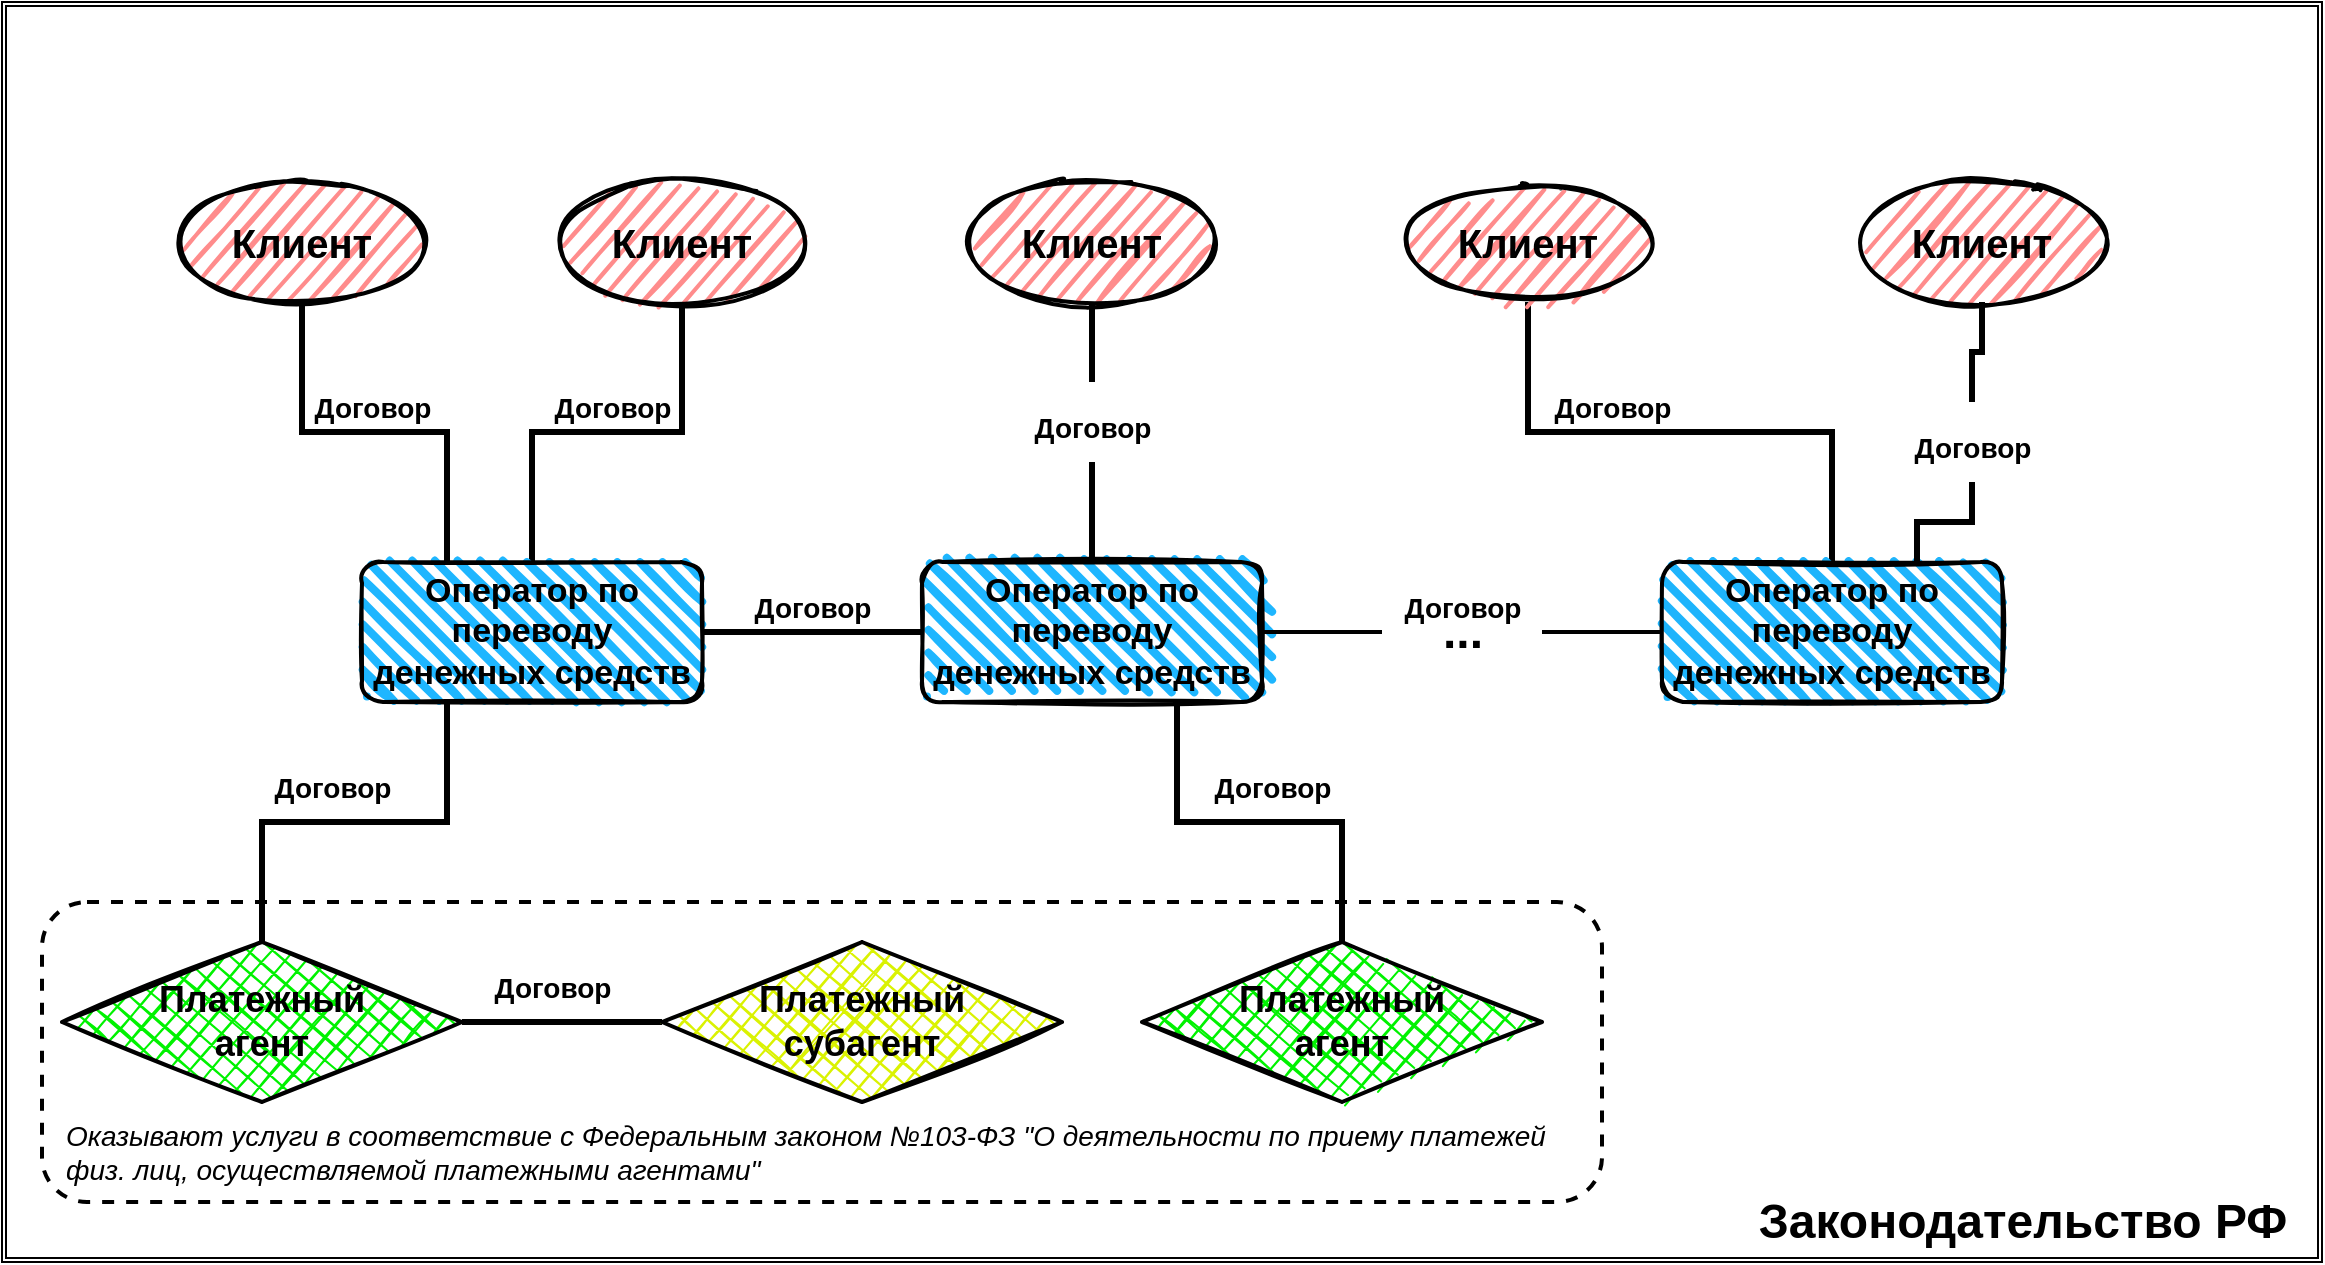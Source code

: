 <mxfile version="21.2.9" type="github">
  <diagram name="Page-1" id="4fc8d65c-f3f6-feb3-4d1c-02f59d9f9886">
    <mxGraphModel dx="2260" dy="1965" grid="1" gridSize="10" guides="1" tooltips="1" connect="1" arrows="1" fold="1" page="1" pageScale="1" pageWidth="826" pageHeight="1169" background="none" math="0" shadow="0">
      <root>
        <mxCell id="0" />
        <mxCell id="1" parent="0" />
        <mxCell id="pAVdd1VswmtV60KGcweD-265" value="" style="shape=ext;double=1;rounded=0;whiteSpace=wrap;html=1;" vertex="1" parent="1">
          <mxGeometry x="-350" y="-490" width="1160" height="630" as="geometry" />
        </mxCell>
        <mxCell id="pAVdd1VswmtV60KGcweD-269" style="edgeStyle=orthogonalEdgeStyle;rounded=0;orthogonalLoop=1;jettySize=auto;html=1;exitX=1;exitY=0.5;exitDx=0;exitDy=0;entryX=0;entryY=0.5;entryDx=0;entryDy=0;endArrow=none;endFill=0;strokeWidth=3;" edge="1" parent="1" source="pAVdd1VswmtV60KGcweD-264" target="pAVdd1VswmtV60KGcweD-267">
          <mxGeometry relative="1" as="geometry" />
        </mxCell>
        <mxCell id="pAVdd1VswmtV60KGcweD-281" style="edgeStyle=orthogonalEdgeStyle;rounded=0;orthogonalLoop=1;jettySize=auto;html=1;exitX=0.25;exitY=0;exitDx=0;exitDy=0;entryX=0.5;entryY=1;entryDx=0;entryDy=0;endArrow=none;endFill=0;strokeWidth=3;" edge="1" parent="1" source="pAVdd1VswmtV60KGcweD-264" target="pAVdd1VswmtV60KGcweD-276">
          <mxGeometry relative="1" as="geometry" />
        </mxCell>
        <mxCell id="pAVdd1VswmtV60KGcweD-282" style="edgeStyle=orthogonalEdgeStyle;rounded=0;orthogonalLoop=1;jettySize=auto;html=1;exitX=0.5;exitY=0;exitDx=0;exitDy=0;entryX=0.5;entryY=1;entryDx=0;entryDy=0;endArrow=none;endFill=0;strokeWidth=3;" edge="1" parent="1" source="pAVdd1VswmtV60KGcweD-264" target="pAVdd1VswmtV60KGcweD-277">
          <mxGeometry relative="1" as="geometry" />
        </mxCell>
        <mxCell id="pAVdd1VswmtV60KGcweD-264" value="&lt;font style=&quot;font-size: 17px;&quot;&gt;&lt;b style=&quot;&quot;&gt;Оператор по переводу денежных средств&lt;/b&gt;&lt;/font&gt;" style="rounded=1;whiteSpace=wrap;html=1;strokeWidth=2;fillWeight=4;hachureGap=8;hachureAngle=45;fillColor=#1EB6FF;sketch=1;" vertex="1" parent="1">
          <mxGeometry x="-170" y="-210" width="170" height="70" as="geometry" />
        </mxCell>
        <mxCell id="pAVdd1VswmtV60KGcweD-266" value="Законодательство РФ" style="text;strokeColor=none;fillColor=none;html=1;fontSize=24;fontStyle=1;verticalAlign=middle;align=center;" vertex="1" parent="1">
          <mxGeometry x="610" y="100" width="100" height="40" as="geometry" />
        </mxCell>
        <mxCell id="pAVdd1VswmtV60KGcweD-283" style="edgeStyle=orthogonalEdgeStyle;rounded=0;orthogonalLoop=1;jettySize=auto;html=1;exitX=0.5;exitY=0;exitDx=0;exitDy=0;entryX=0.5;entryY=1;entryDx=0;entryDy=0;endArrow=none;endFill=0;strokeWidth=3;" edge="1" parent="1" source="pAVdd1VswmtV60KGcweD-291" target="pAVdd1VswmtV60KGcweD-278">
          <mxGeometry relative="1" as="geometry" />
        </mxCell>
        <mxCell id="pAVdd1VswmtV60KGcweD-267" value="&lt;b style=&quot;border-color: var(--border-color); font-size: 17px;&quot;&gt;Оператор по переводу денежных средств&lt;/b&gt;" style="rounded=1;whiteSpace=wrap;html=1;strokeWidth=2;fillWeight=4;hachureGap=8;hachureAngle=45;fillColor=#1EB6FF;sketch=1;" vertex="1" parent="1">
          <mxGeometry x="110" y="-210" width="170" height="70" as="geometry" />
        </mxCell>
        <mxCell id="pAVdd1VswmtV60KGcweD-284" style="edgeStyle=orthogonalEdgeStyle;rounded=0;orthogonalLoop=1;jettySize=auto;html=1;exitX=0.5;exitY=0;exitDx=0;exitDy=0;entryX=0.5;entryY=1;entryDx=0;entryDy=0;endArrow=none;endFill=0;strokeWidth=3;" edge="1" parent="1" source="pAVdd1VswmtV60KGcweD-268" target="pAVdd1VswmtV60KGcweD-279">
          <mxGeometry relative="1" as="geometry" />
        </mxCell>
        <mxCell id="pAVdd1VswmtV60KGcweD-268" value="&lt;b style=&quot;border-color: var(--border-color); font-size: 17px;&quot;&gt;Оператор по переводу денежных средств&lt;/b&gt;" style="rounded=1;whiteSpace=wrap;html=1;strokeWidth=2;fillWeight=4;hachureGap=8;hachureAngle=45;fillColor=#1EB4FC;sketch=1;" vertex="1" parent="1">
          <mxGeometry x="480" y="-210" width="170" height="70" as="geometry" />
        </mxCell>
        <mxCell id="pAVdd1VswmtV60KGcweD-271" value="" style="line;strokeWidth=2;html=1;" vertex="1" parent="1">
          <mxGeometry x="280" y="-180" width="60" height="10" as="geometry" />
        </mxCell>
        <mxCell id="pAVdd1VswmtV60KGcweD-272" value="..." style="text;strokeColor=none;fillColor=none;html=1;fontSize=24;fontStyle=1;verticalAlign=middle;align=center;" vertex="1" parent="1">
          <mxGeometry x="330" y="-195" width="100" height="40" as="geometry" />
        </mxCell>
        <mxCell id="pAVdd1VswmtV60KGcweD-273" value="" style="line;strokeWidth=2;html=1;" vertex="1" parent="1">
          <mxGeometry x="420" y="-180" width="60" height="10" as="geometry" />
        </mxCell>
        <mxCell id="pAVdd1VswmtV60KGcweD-274" value="&lt;font style=&quot;font-size: 14px;&quot;&gt;Договор&lt;/font&gt;" style="text;strokeColor=none;fillColor=none;html=1;fontSize=24;fontStyle=1;verticalAlign=middle;align=center;rotation=0;" vertex="1" parent="1">
          <mxGeometry y="-210" width="110" height="40" as="geometry" />
        </mxCell>
        <mxCell id="pAVdd1VswmtV60KGcweD-275" value="&lt;font style=&quot;font-size: 14px;&quot;&gt;Договор&lt;/font&gt;" style="text;strokeColor=none;fillColor=none;html=1;fontSize=24;fontStyle=1;verticalAlign=middle;align=center;rotation=0;" vertex="1" parent="1">
          <mxGeometry x="325" y="-210" width="110" height="40" as="geometry" />
        </mxCell>
        <mxCell id="pAVdd1VswmtV60KGcweD-276" value="&lt;font size=&quot;1&quot; style=&quot;&quot;&gt;&lt;b style=&quot;font-size: 20px;&quot;&gt;Клиент&lt;/b&gt;&lt;/font&gt;" style="ellipse;whiteSpace=wrap;html=1;strokeWidth=2;fillWeight=2;hachureGap=8;fillColor=#FF8C8C;fillStyle=dots;sketch=1;gradientColor=none;" vertex="1" parent="1">
          <mxGeometry x="-260" y="-400" width="120" height="60" as="geometry" />
        </mxCell>
        <mxCell id="pAVdd1VswmtV60KGcweD-277" value="&lt;font size=&quot;1&quot; style=&quot;&quot;&gt;&lt;b style=&quot;font-size: 20px;&quot;&gt;Клиент&lt;/b&gt;&lt;/font&gt;" style="ellipse;whiteSpace=wrap;html=1;strokeWidth=2;fillWeight=2;hachureGap=8;fillColor=#FF8C8C;fillStyle=dots;sketch=1;" vertex="1" parent="1">
          <mxGeometry x="-70" y="-400" width="120" height="60" as="geometry" />
        </mxCell>
        <mxCell id="pAVdd1VswmtV60KGcweD-278" value="&lt;font size=&quot;1&quot; style=&quot;&quot;&gt;&lt;b style=&quot;font-size: 20px;&quot;&gt;Клиент&lt;/b&gt;&lt;/font&gt;" style="ellipse;whiteSpace=wrap;html=1;strokeWidth=2;fillWeight=2;hachureGap=8;fillColor=#FF8C8C;fillStyle=dots;sketch=1;" vertex="1" parent="1">
          <mxGeometry x="135" y="-400" width="120" height="60" as="geometry" />
        </mxCell>
        <mxCell id="pAVdd1VswmtV60KGcweD-279" value="&lt;font size=&quot;1&quot; style=&quot;&quot;&gt;&lt;b style=&quot;font-size: 20px;&quot;&gt;Клиент&lt;/b&gt;&lt;/font&gt;" style="ellipse;whiteSpace=wrap;html=1;strokeWidth=2;fillWeight=2;hachureGap=8;fillColor=#FF8C8C;fillStyle=dots;sketch=1;" vertex="1" parent="1">
          <mxGeometry x="353" y="-400" width="120" height="60" as="geometry" />
        </mxCell>
        <mxCell id="pAVdd1VswmtV60KGcweD-301" style="edgeStyle=orthogonalEdgeStyle;rounded=0;orthogonalLoop=1;jettySize=auto;html=1;exitX=0.5;exitY=1;exitDx=0;exitDy=0;endArrow=none;endFill=0;strokeWidth=3;" edge="1" parent="1" source="pAVdd1VswmtV60KGcweD-280" target="pAVdd1VswmtV60KGcweD-299">
          <mxGeometry relative="1" as="geometry" />
        </mxCell>
        <mxCell id="pAVdd1VswmtV60KGcweD-280" value="&lt;font size=&quot;1&quot; style=&quot;&quot;&gt;&lt;b style=&quot;font-size: 20px;&quot;&gt;Клиент&lt;/b&gt;&lt;/font&gt;" style="ellipse;whiteSpace=wrap;html=1;strokeWidth=2;fillWeight=2;hachureGap=8;fillColor=#FF8C8C;fillStyle=dots;sketch=1;" vertex="1" parent="1">
          <mxGeometry x="580" y="-400" width="120" height="60" as="geometry" />
        </mxCell>
        <mxCell id="pAVdd1VswmtV60KGcweD-303" style="edgeStyle=orthogonalEdgeStyle;rounded=0;orthogonalLoop=1;jettySize=auto;html=1;exitX=0.5;exitY=0;exitDx=0;exitDy=0;entryX=0.25;entryY=1;entryDx=0;entryDy=0;endArrow=none;endFill=0;strokeWidth=3;" edge="1" parent="1" source="pAVdd1VswmtV60KGcweD-286" target="pAVdd1VswmtV60KGcweD-264">
          <mxGeometry relative="1" as="geometry" />
        </mxCell>
        <mxCell id="pAVdd1VswmtV60KGcweD-286" value="&lt;font style=&quot;font-size: 18px;&quot;&gt;&lt;b&gt;Платежный&lt;br&gt;агент&lt;/b&gt;&lt;/font&gt;" style="rhombus;whiteSpace=wrap;html=1;strokeWidth=2;fillWeight=-1;hachureGap=8;fillStyle=cross-hatch;fillColor=#00F200;sketch=1;" vertex="1" parent="1">
          <mxGeometry x="-320" y="-20" width="200" height="80" as="geometry" />
        </mxCell>
        <mxCell id="pAVdd1VswmtV60KGcweD-288" value="&lt;font style=&quot;font-size: 14px;&quot;&gt;Договор&lt;/font&gt;" style="text;strokeColor=none;fillColor=none;html=1;fontSize=24;fontStyle=1;verticalAlign=middle;align=center;rotation=0;" vertex="1" parent="1">
          <mxGeometry x="-220" y="-310" width="110" height="40" as="geometry" />
        </mxCell>
        <mxCell id="pAVdd1VswmtV60KGcweD-289" value="&lt;font style=&quot;font-size: 14px;&quot;&gt;Договор&lt;/font&gt;" style="text;strokeColor=none;fillColor=none;html=1;fontSize=24;fontStyle=1;verticalAlign=middle;align=center;rotation=0;" vertex="1" parent="1">
          <mxGeometry x="-100" y="-310" width="110" height="40" as="geometry" />
        </mxCell>
        <mxCell id="pAVdd1VswmtV60KGcweD-293" value="" style="edgeStyle=orthogonalEdgeStyle;rounded=0;orthogonalLoop=1;jettySize=auto;html=1;exitX=0.5;exitY=0;exitDx=0;exitDy=0;entryX=0.5;entryY=1;entryDx=0;entryDy=0;endArrow=none;endFill=0;strokeWidth=3;" edge="1" parent="1" source="pAVdd1VswmtV60KGcweD-267" target="pAVdd1VswmtV60KGcweD-291">
          <mxGeometry relative="1" as="geometry">
            <mxPoint x="195" y="-210" as="sourcePoint" />
            <mxPoint x="195" y="-340" as="targetPoint" />
          </mxGeometry>
        </mxCell>
        <mxCell id="pAVdd1VswmtV60KGcweD-291" value="&lt;font style=&quot;font-size: 14px;&quot;&gt;Договор&lt;/font&gt;" style="text;strokeColor=none;fillColor=none;html=1;fontSize=24;fontStyle=1;verticalAlign=middle;align=center;rotation=0;" vertex="1" parent="1">
          <mxGeometry x="140" y="-300" width="110" height="40" as="geometry" />
        </mxCell>
        <mxCell id="pAVdd1VswmtV60KGcweD-298" value="&lt;font style=&quot;font-size: 14px;&quot;&gt;Договор&lt;/font&gt;" style="text;strokeColor=none;fillColor=none;html=1;fontSize=24;fontStyle=1;verticalAlign=middle;align=center;rotation=0;" vertex="1" parent="1">
          <mxGeometry x="400" y="-310" width="110" height="40" as="geometry" />
        </mxCell>
        <mxCell id="pAVdd1VswmtV60KGcweD-300" value="" style="edgeStyle=orthogonalEdgeStyle;rounded=0;orthogonalLoop=1;jettySize=auto;html=1;exitX=0.75;exitY=0;exitDx=0;exitDy=0;entryX=0.5;entryY=1;entryDx=0;entryDy=0;endArrow=none;endFill=0;strokeWidth=3;" edge="1" parent="1" source="pAVdd1VswmtV60KGcweD-268" target="pAVdd1VswmtV60KGcweD-299">
          <mxGeometry relative="1" as="geometry">
            <mxPoint x="608" y="-210" as="sourcePoint" />
            <mxPoint x="640" y="-340" as="targetPoint" />
          </mxGeometry>
        </mxCell>
        <mxCell id="pAVdd1VswmtV60KGcweD-299" value="&lt;font style=&quot;font-size: 14px;&quot;&gt;Договор&lt;/font&gt;" style="text;strokeColor=none;fillColor=none;html=1;fontSize=24;fontStyle=1;verticalAlign=middle;align=center;rotation=0;" vertex="1" parent="1">
          <mxGeometry x="580" y="-290" width="110" height="40" as="geometry" />
        </mxCell>
        <mxCell id="pAVdd1VswmtV60KGcweD-307" style="edgeStyle=orthogonalEdgeStyle;rounded=0;orthogonalLoop=1;jettySize=auto;html=1;exitX=0;exitY=0.5;exitDx=0;exitDy=0;entryX=1;entryY=0.5;entryDx=0;entryDy=0;endArrow=none;endFill=0;strokeWidth=3;" edge="1" parent="1" source="pAVdd1VswmtV60KGcweD-302" target="pAVdd1VswmtV60KGcweD-286">
          <mxGeometry relative="1" as="geometry" />
        </mxCell>
        <mxCell id="pAVdd1VswmtV60KGcweD-302" value="&lt;font style=&quot;font-size: 18px;&quot;&gt;&lt;b&gt;Платежный&lt;br&gt;субагент&lt;/b&gt;&lt;/font&gt;" style="rhombus;whiteSpace=wrap;html=1;strokeWidth=2;fillWeight=-1;hachureGap=8;fillStyle=cross-hatch;fillColor=#DAF202;sketch=1;" vertex="1" parent="1">
          <mxGeometry x="-20" y="-20" width="200" height="80" as="geometry" />
        </mxCell>
        <mxCell id="pAVdd1VswmtV60KGcweD-306" style="edgeStyle=orthogonalEdgeStyle;rounded=0;orthogonalLoop=1;jettySize=auto;html=1;exitX=0.5;exitY=0;exitDx=0;exitDy=0;entryX=0.75;entryY=1;entryDx=0;entryDy=0;endArrow=none;endFill=0;strokeWidth=3;" edge="1" parent="1" source="pAVdd1VswmtV60KGcweD-305" target="pAVdd1VswmtV60KGcweD-267">
          <mxGeometry relative="1" as="geometry" />
        </mxCell>
        <mxCell id="pAVdd1VswmtV60KGcweD-305" value="&lt;font style=&quot;font-size: 18px;&quot;&gt;&lt;b&gt;Платежный&lt;br&gt;агент&lt;/b&gt;&lt;/font&gt;" style="rhombus;whiteSpace=wrap;html=1;strokeWidth=2;fillWeight=-1;hachureGap=8;fillStyle=cross-hatch;fillColor=#00F200;sketch=1;" vertex="1" parent="1">
          <mxGeometry x="220" y="-20" width="200" height="80" as="geometry" />
        </mxCell>
        <mxCell id="pAVdd1VswmtV60KGcweD-309" value="&lt;font style=&quot;font-size: 14px;&quot;&gt;Договор&lt;/font&gt;" style="text;strokeColor=none;fillColor=none;html=1;fontSize=24;fontStyle=1;verticalAlign=middle;align=center;rotation=0;" vertex="1" parent="1">
          <mxGeometry x="-240" y="-120" width="110" height="40" as="geometry" />
        </mxCell>
        <mxCell id="pAVdd1VswmtV60KGcweD-310" value="&lt;font style=&quot;font-size: 14px;&quot;&gt;Договор&lt;/font&gt;" style="text;strokeColor=none;fillColor=none;html=1;fontSize=24;fontStyle=1;verticalAlign=middle;align=center;rotation=0;" vertex="1" parent="1">
          <mxGeometry x="-130" y="-20" width="110" height="40" as="geometry" />
        </mxCell>
        <mxCell id="pAVdd1VswmtV60KGcweD-312" value="&lt;font style=&quot;font-size: 14px;&quot;&gt;Договор&lt;/font&gt;" style="text;strokeColor=none;fillColor=none;html=1;fontSize=24;fontStyle=1;verticalAlign=middle;align=center;rotation=0;" vertex="1" parent="1">
          <mxGeometry x="230" y="-120" width="110" height="40" as="geometry" />
        </mxCell>
        <mxCell id="pAVdd1VswmtV60KGcweD-313" value="" style="rounded=1;whiteSpace=wrap;html=1;fillColor=none;dashed=1;strokeWidth=2;" vertex="1" parent="1">
          <mxGeometry x="-330" y="-40" width="780" height="150" as="geometry" />
        </mxCell>
        <mxCell id="pAVdd1VswmtV60KGcweD-314" value="&lt;i&gt;Оказывают услуги в соответствие с Федеральным законом №103-ФЗ &quot;О деятельности по приему платежей физ. лиц, осуществляемой платежными агентами&quot;&lt;/i&gt;" style="text;strokeColor=none;fillColor=none;html=1;fontSize=14;fontStyle=0;verticalAlign=middle;align=left;whiteSpace=wrap;" vertex="1" parent="1">
          <mxGeometry x="-320" y="60" width="760" height="50" as="geometry" />
        </mxCell>
      </root>
    </mxGraphModel>
  </diagram>
</mxfile>
